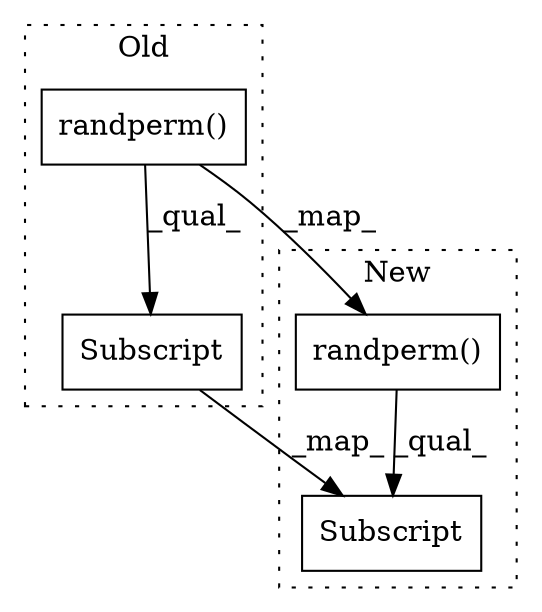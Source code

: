 digraph G {
subgraph cluster0 {
1 [label="randperm()" a="75" s="4035,4062" l="15,1" shape="box"];
4 [label="Subscript" a="63" s="4035,0" l="41,0" shape="box"];
label = "Old";
style="dotted";
}
subgraph cluster1 {
2 [label="randperm()" a="75" s="4047,4074" l="15,1" shape="box"];
3 [label="Subscript" a="63" s="4047,0" l="41,0" shape="box"];
label = "New";
style="dotted";
}
1 -> 2 [label="_map_"];
1 -> 4 [label="_qual_"];
2 -> 3 [label="_qual_"];
4 -> 3 [label="_map_"];
}